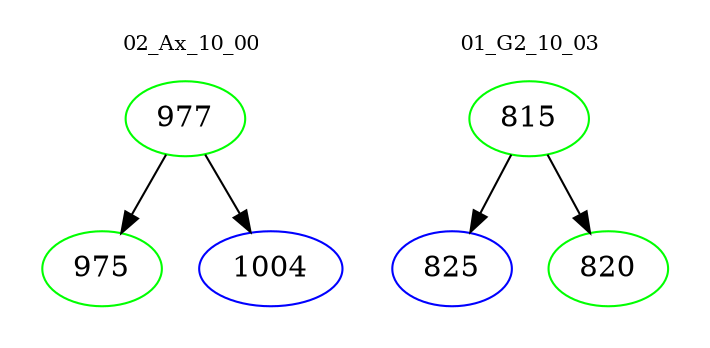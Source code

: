 digraph{
subgraph cluster_0 {
color = white
label = "02_Ax_10_00";
fontsize=10;
T0_977 [label="977", color="green"]
T0_977 -> T0_975 [color="black"]
T0_975 [label="975", color="green"]
T0_977 -> T0_1004 [color="black"]
T0_1004 [label="1004", color="blue"]
}
subgraph cluster_1 {
color = white
label = "01_G2_10_03";
fontsize=10;
T1_815 [label="815", color="green"]
T1_815 -> T1_825 [color="black"]
T1_825 [label="825", color="blue"]
T1_815 -> T1_820 [color="black"]
T1_820 [label="820", color="green"]
}
}
